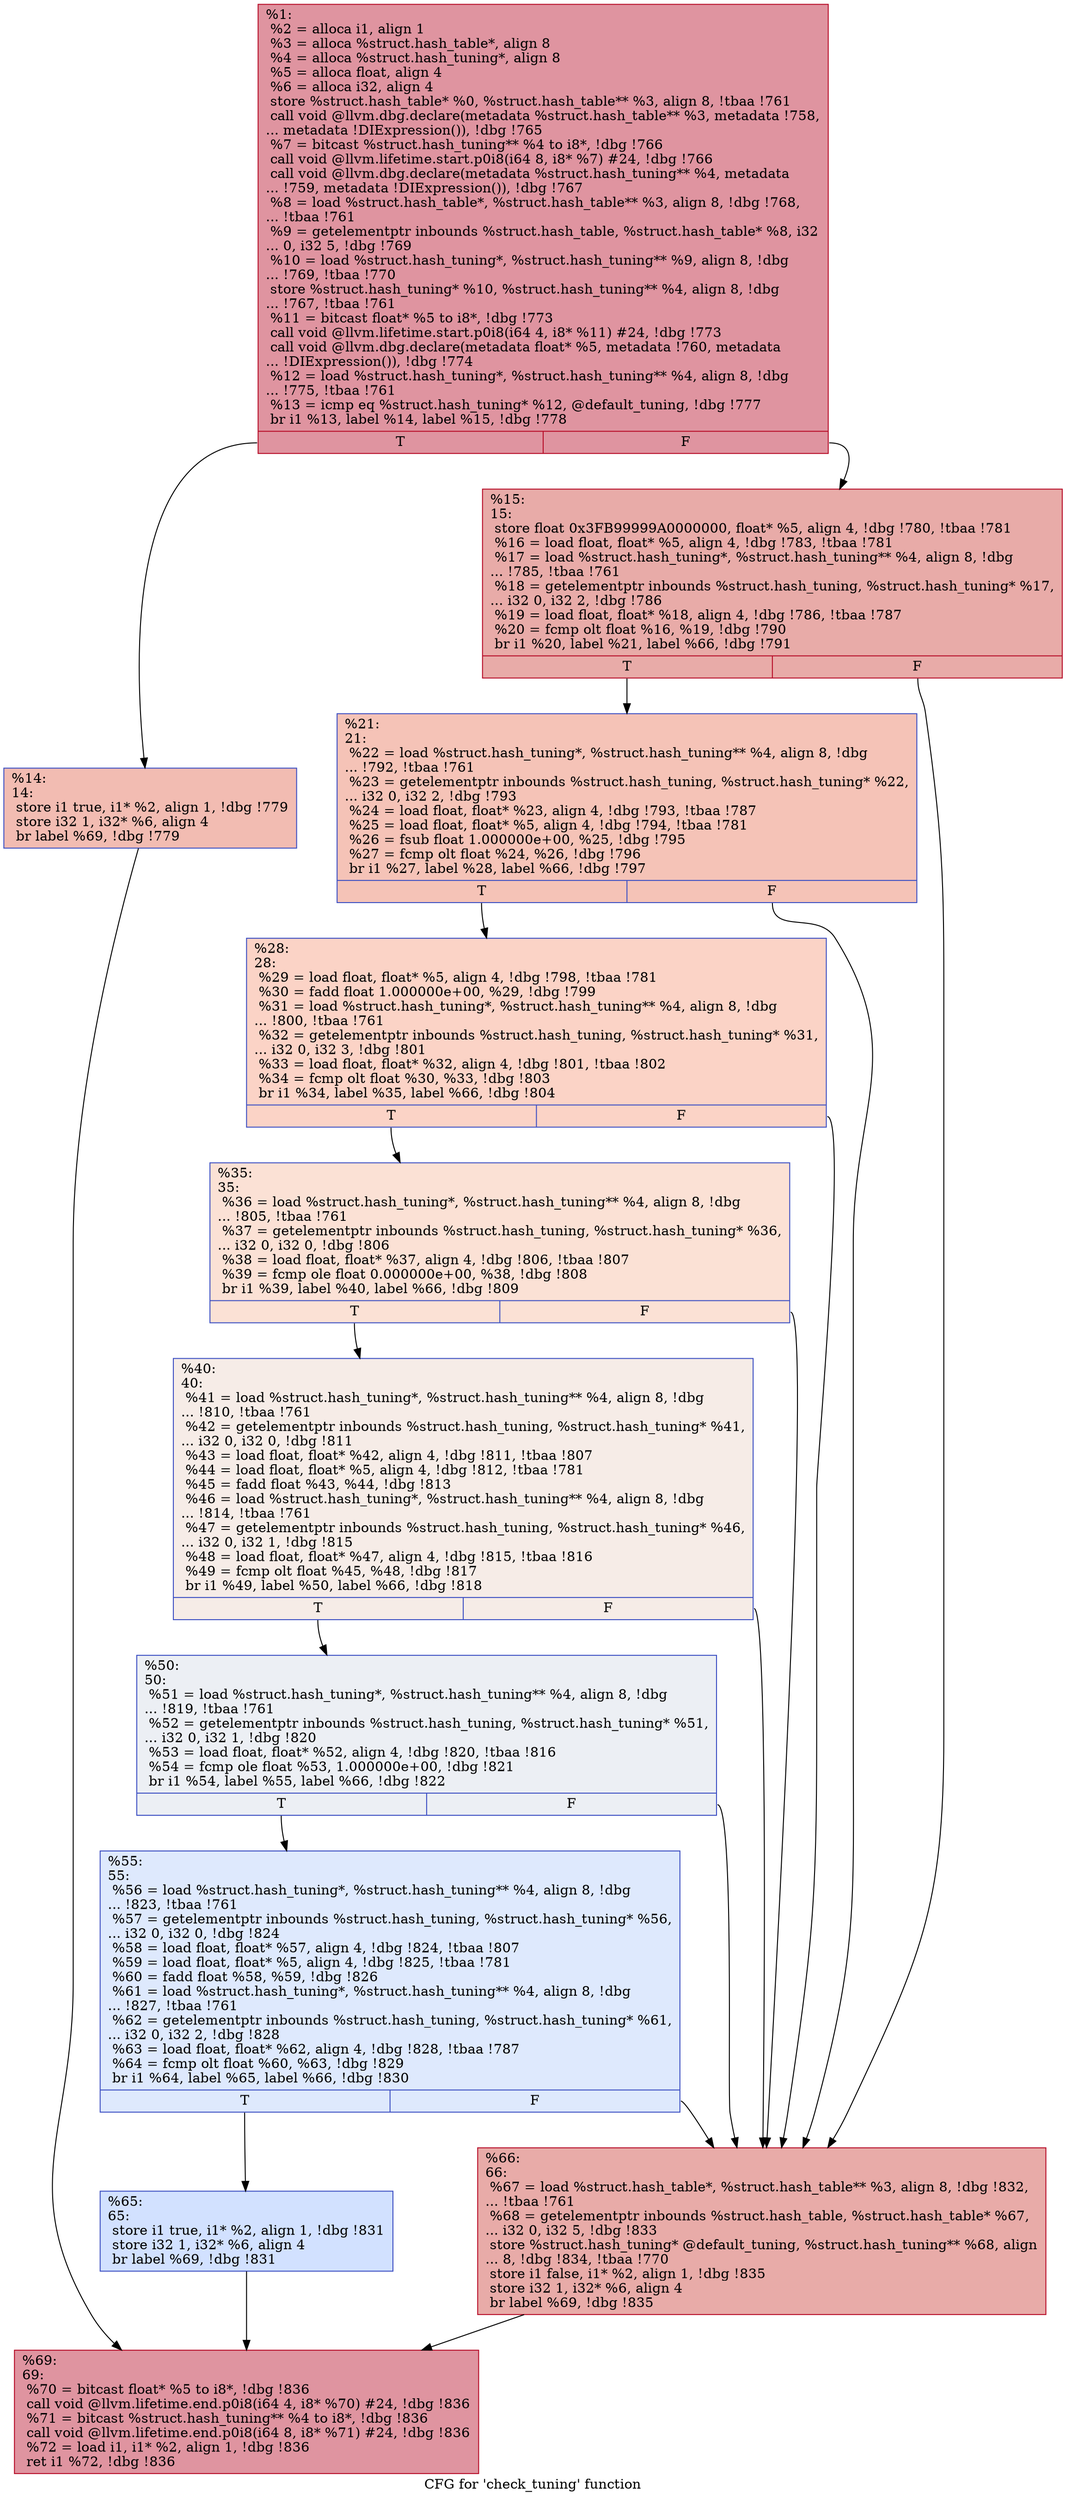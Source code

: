 digraph "CFG for 'check_tuning' function" {
	label="CFG for 'check_tuning' function";

	Node0x1943f00 [shape=record,color="#b70d28ff", style=filled, fillcolor="#b70d2870",label="{%1:\l  %2 = alloca i1, align 1\l  %3 = alloca %struct.hash_table*, align 8\l  %4 = alloca %struct.hash_tuning*, align 8\l  %5 = alloca float, align 4\l  %6 = alloca i32, align 4\l  store %struct.hash_table* %0, %struct.hash_table** %3, align 8, !tbaa !761\l  call void @llvm.dbg.declare(metadata %struct.hash_table** %3, metadata !758,\l... metadata !DIExpression()), !dbg !765\l  %7 = bitcast %struct.hash_tuning** %4 to i8*, !dbg !766\l  call void @llvm.lifetime.start.p0i8(i64 8, i8* %7) #24, !dbg !766\l  call void @llvm.dbg.declare(metadata %struct.hash_tuning** %4, metadata\l... !759, metadata !DIExpression()), !dbg !767\l  %8 = load %struct.hash_table*, %struct.hash_table** %3, align 8, !dbg !768,\l... !tbaa !761\l  %9 = getelementptr inbounds %struct.hash_table, %struct.hash_table* %8, i32\l... 0, i32 5, !dbg !769\l  %10 = load %struct.hash_tuning*, %struct.hash_tuning** %9, align 8, !dbg\l... !769, !tbaa !770\l  store %struct.hash_tuning* %10, %struct.hash_tuning** %4, align 8, !dbg\l... !767, !tbaa !761\l  %11 = bitcast float* %5 to i8*, !dbg !773\l  call void @llvm.lifetime.start.p0i8(i64 4, i8* %11) #24, !dbg !773\l  call void @llvm.dbg.declare(metadata float* %5, metadata !760, metadata\l... !DIExpression()), !dbg !774\l  %12 = load %struct.hash_tuning*, %struct.hash_tuning** %4, align 8, !dbg\l... !775, !tbaa !761\l  %13 = icmp eq %struct.hash_tuning* %12, @default_tuning, !dbg !777\l  br i1 %13, label %14, label %15, !dbg !778\l|{<s0>T|<s1>F}}"];
	Node0x1943f00:s0 -> Node0x19449d0;
	Node0x1943f00:s1 -> Node0x1944a20;
	Node0x19449d0 [shape=record,color="#3d50c3ff", style=filled, fillcolor="#e1675170",label="{%14:\l14:                                               \l  store i1 true, i1* %2, align 1, !dbg !779\l  store i32 1, i32* %6, align 4\l  br label %69, !dbg !779\l}"];
	Node0x19449d0 -> Node0x1944cf0;
	Node0x1944a20 [shape=record,color="#b70d28ff", style=filled, fillcolor="#cc403a70",label="{%15:\l15:                                               \l  store float 0x3FB99999A0000000, float* %5, align 4, !dbg !780, !tbaa !781\l  %16 = load float, float* %5, align 4, !dbg !783, !tbaa !781\l  %17 = load %struct.hash_tuning*, %struct.hash_tuning** %4, align 8, !dbg\l... !785, !tbaa !761\l  %18 = getelementptr inbounds %struct.hash_tuning, %struct.hash_tuning* %17,\l... i32 0, i32 2, !dbg !786\l  %19 = load float, float* %18, align 4, !dbg !786, !tbaa !787\l  %20 = fcmp olt float %16, %19, !dbg !790\l  br i1 %20, label %21, label %66, !dbg !791\l|{<s0>T|<s1>F}}"];
	Node0x1944a20:s0 -> Node0x1944a70;
	Node0x1944a20:s1 -> Node0x1944ca0;
	Node0x1944a70 [shape=record,color="#3d50c3ff", style=filled, fillcolor="#e8765c70",label="{%21:\l21:                                               \l  %22 = load %struct.hash_tuning*, %struct.hash_tuning** %4, align 8, !dbg\l... !792, !tbaa !761\l  %23 = getelementptr inbounds %struct.hash_tuning, %struct.hash_tuning* %22,\l... i32 0, i32 2, !dbg !793\l  %24 = load float, float* %23, align 4, !dbg !793, !tbaa !787\l  %25 = load float, float* %5, align 4, !dbg !794, !tbaa !781\l  %26 = fsub float 1.000000e+00, %25, !dbg !795\l  %27 = fcmp olt float %24, %26, !dbg !796\l  br i1 %27, label %28, label %66, !dbg !797\l|{<s0>T|<s1>F}}"];
	Node0x1944a70:s0 -> Node0x1944ac0;
	Node0x1944a70:s1 -> Node0x1944ca0;
	Node0x1944ac0 [shape=record,color="#3d50c3ff", style=filled, fillcolor="#f59c7d70",label="{%28:\l28:                                               \l  %29 = load float, float* %5, align 4, !dbg !798, !tbaa !781\l  %30 = fadd float 1.000000e+00, %29, !dbg !799\l  %31 = load %struct.hash_tuning*, %struct.hash_tuning** %4, align 8, !dbg\l... !800, !tbaa !761\l  %32 = getelementptr inbounds %struct.hash_tuning, %struct.hash_tuning* %31,\l... i32 0, i32 3, !dbg !801\l  %33 = load float, float* %32, align 4, !dbg !801, !tbaa !802\l  %34 = fcmp olt float %30, %33, !dbg !803\l  br i1 %34, label %35, label %66, !dbg !804\l|{<s0>T|<s1>F}}"];
	Node0x1944ac0:s0 -> Node0x1944b10;
	Node0x1944ac0:s1 -> Node0x1944ca0;
	Node0x1944b10 [shape=record,color="#3d50c3ff", style=filled, fillcolor="#f7bca170",label="{%35:\l35:                                               \l  %36 = load %struct.hash_tuning*, %struct.hash_tuning** %4, align 8, !dbg\l... !805, !tbaa !761\l  %37 = getelementptr inbounds %struct.hash_tuning, %struct.hash_tuning* %36,\l... i32 0, i32 0, !dbg !806\l  %38 = load float, float* %37, align 4, !dbg !806, !tbaa !807\l  %39 = fcmp ole float 0.000000e+00, %38, !dbg !808\l  br i1 %39, label %40, label %66, !dbg !809\l|{<s0>T|<s1>F}}"];
	Node0x1944b10:s0 -> Node0x1944b60;
	Node0x1944b10:s1 -> Node0x1944ca0;
	Node0x1944b60 [shape=record,color="#3d50c3ff", style=filled, fillcolor="#ead5c970",label="{%40:\l40:                                               \l  %41 = load %struct.hash_tuning*, %struct.hash_tuning** %4, align 8, !dbg\l... !810, !tbaa !761\l  %42 = getelementptr inbounds %struct.hash_tuning, %struct.hash_tuning* %41,\l... i32 0, i32 0, !dbg !811\l  %43 = load float, float* %42, align 4, !dbg !811, !tbaa !807\l  %44 = load float, float* %5, align 4, !dbg !812, !tbaa !781\l  %45 = fadd float %43, %44, !dbg !813\l  %46 = load %struct.hash_tuning*, %struct.hash_tuning** %4, align 8, !dbg\l... !814, !tbaa !761\l  %47 = getelementptr inbounds %struct.hash_tuning, %struct.hash_tuning* %46,\l... i32 0, i32 1, !dbg !815\l  %48 = load float, float* %47, align 4, !dbg !815, !tbaa !816\l  %49 = fcmp olt float %45, %48, !dbg !817\l  br i1 %49, label %50, label %66, !dbg !818\l|{<s0>T|<s1>F}}"];
	Node0x1944b60:s0 -> Node0x1944bb0;
	Node0x1944b60:s1 -> Node0x1944ca0;
	Node0x1944bb0 [shape=record,color="#3d50c3ff", style=filled, fillcolor="#d4dbe670",label="{%50:\l50:                                               \l  %51 = load %struct.hash_tuning*, %struct.hash_tuning** %4, align 8, !dbg\l... !819, !tbaa !761\l  %52 = getelementptr inbounds %struct.hash_tuning, %struct.hash_tuning* %51,\l... i32 0, i32 1, !dbg !820\l  %53 = load float, float* %52, align 4, !dbg !820, !tbaa !816\l  %54 = fcmp ole float %53, 1.000000e+00, !dbg !821\l  br i1 %54, label %55, label %66, !dbg !822\l|{<s0>T|<s1>F}}"];
	Node0x1944bb0:s0 -> Node0x1944c00;
	Node0x1944bb0:s1 -> Node0x1944ca0;
	Node0x1944c00 [shape=record,color="#3d50c3ff", style=filled, fillcolor="#b5cdfa70",label="{%55:\l55:                                               \l  %56 = load %struct.hash_tuning*, %struct.hash_tuning** %4, align 8, !dbg\l... !823, !tbaa !761\l  %57 = getelementptr inbounds %struct.hash_tuning, %struct.hash_tuning* %56,\l... i32 0, i32 0, !dbg !824\l  %58 = load float, float* %57, align 4, !dbg !824, !tbaa !807\l  %59 = load float, float* %5, align 4, !dbg !825, !tbaa !781\l  %60 = fadd float %58, %59, !dbg !826\l  %61 = load %struct.hash_tuning*, %struct.hash_tuning** %4, align 8, !dbg\l... !827, !tbaa !761\l  %62 = getelementptr inbounds %struct.hash_tuning, %struct.hash_tuning* %61,\l... i32 0, i32 2, !dbg !828\l  %63 = load float, float* %62, align 4, !dbg !828, !tbaa !787\l  %64 = fcmp olt float %60, %63, !dbg !829\l  br i1 %64, label %65, label %66, !dbg !830\l|{<s0>T|<s1>F}}"];
	Node0x1944c00:s0 -> Node0x1944c50;
	Node0x1944c00:s1 -> Node0x1944ca0;
	Node0x1944c50 [shape=record,color="#3d50c3ff", style=filled, fillcolor="#9abbff70",label="{%65:\l65:                                               \l  store i1 true, i1* %2, align 1, !dbg !831\l  store i32 1, i32* %6, align 4\l  br label %69, !dbg !831\l}"];
	Node0x1944c50 -> Node0x1944cf0;
	Node0x1944ca0 [shape=record,color="#b70d28ff", style=filled, fillcolor="#cc403a70",label="{%66:\l66:                                               \l  %67 = load %struct.hash_table*, %struct.hash_table** %3, align 8, !dbg !832,\l... !tbaa !761\l  %68 = getelementptr inbounds %struct.hash_table, %struct.hash_table* %67,\l... i32 0, i32 5, !dbg !833\l  store %struct.hash_tuning* @default_tuning, %struct.hash_tuning** %68, align\l... 8, !dbg !834, !tbaa !770\l  store i1 false, i1* %2, align 1, !dbg !835\l  store i32 1, i32* %6, align 4\l  br label %69, !dbg !835\l}"];
	Node0x1944ca0 -> Node0x1944cf0;
	Node0x1944cf0 [shape=record,color="#b70d28ff", style=filled, fillcolor="#b70d2870",label="{%69:\l69:                                               \l  %70 = bitcast float* %5 to i8*, !dbg !836\l  call void @llvm.lifetime.end.p0i8(i64 4, i8* %70) #24, !dbg !836\l  %71 = bitcast %struct.hash_tuning** %4 to i8*, !dbg !836\l  call void @llvm.lifetime.end.p0i8(i64 8, i8* %71) #24, !dbg !836\l  %72 = load i1, i1* %2, align 1, !dbg !836\l  ret i1 %72, !dbg !836\l}"];
}
